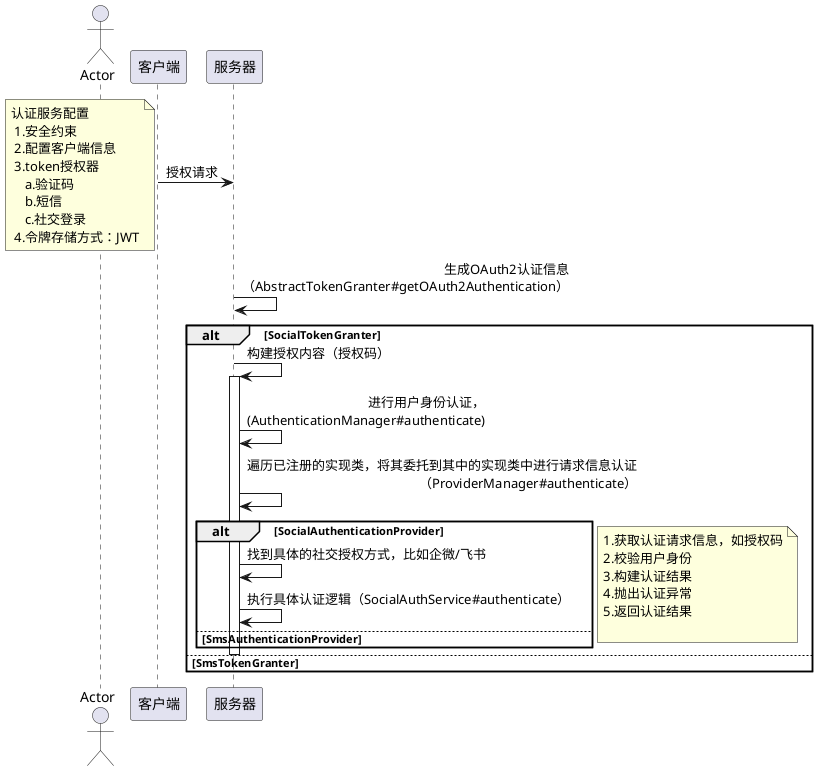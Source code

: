 @startuml
actor       Actor       as actor
participant 客户端  as client
participant 服务器  as server


skinparam sequenceMessageAlign right



client->server: 授权请求
note left
'定义授权服务器的行为和功能
'configure 方法会在 Spring Security OAuth2 的配置类中被调用，在启动应用程序时被 Spring 容器初始化，并且会在授权服务器启动时生效
认证服务配置
 1.安全约束
 2.配置客户端信息
 3.token授权器
    a.验证码
    b.短信
    c.社交登录
 4.令牌存储方式：JWT
end note
server->server: 生成OAuth2认证信息\n（AbstractTokenGranter#getOAuth2Authentication）

alt SocialTokenGranter
server->server: 构建授权内容（授权码）

activate server
server->server: 进行用户身份认证，\n(AuthenticationManager#authenticate)
server->server: 遍历已注册的实现类，将其委托到其中的实现类中进行请求信息认证\n（ProviderManager#authenticate）
alt SocialAuthenticationProvider
server->server: 找到具体的社交授权方式，比如企微/飞书
server->server: 执行具体认证逻辑（SocialAuthService#authenticate）

else SmsAuthenticationProvider
end
deactivate server

note left
 1.获取认证请求信息，如授权码
 2.校验用户身份
 3.构建认证结果
 4.抛出认证异常
 5.返回认证结果

end note
else  SmsTokenGranter

end



@enduml